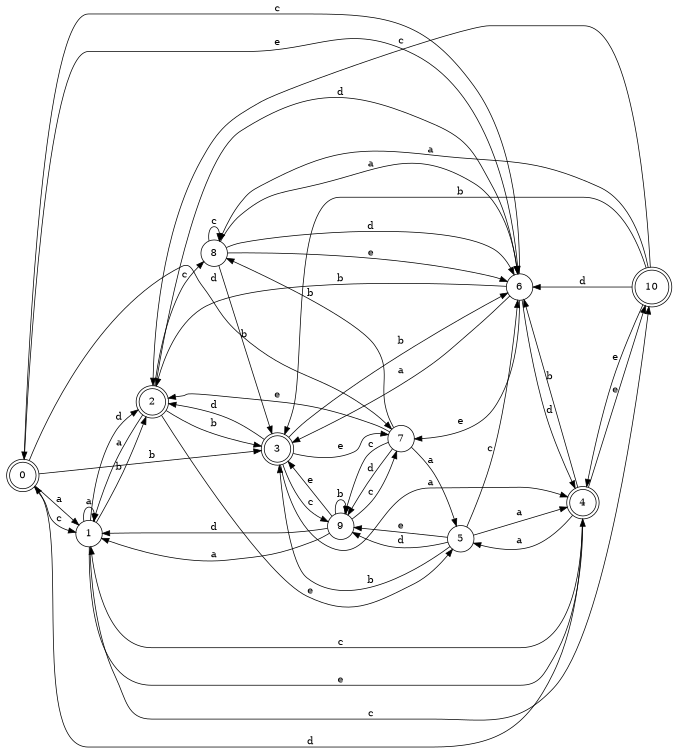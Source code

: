 digraph n9_8 {
__start0 [label="" shape="none"];

rankdir=LR;
size="8,5";

s0 [style="rounded,filled", color="black", fillcolor="white" shape="doublecircle", label="0"];
s1 [style="filled", color="black", fillcolor="white" shape="circle", label="1"];
s2 [style="rounded,filled", color="black", fillcolor="white" shape="doublecircle", label="2"];
s3 [style="rounded,filled", color="black", fillcolor="white" shape="doublecircle", label="3"];
s4 [style="rounded,filled", color="black", fillcolor="white" shape="doublecircle", label="4"];
s5 [style="filled", color="black", fillcolor="white" shape="circle", label="5"];
s6 [style="filled", color="black", fillcolor="white" shape="circle", label="6"];
s7 [style="filled", color="black", fillcolor="white" shape="circle", label="7"];
s8 [style="filled", color="black", fillcolor="white" shape="circle", label="8"];
s9 [style="filled", color="black", fillcolor="white" shape="circle", label="9"];
s10 [style="rounded,filled", color="black", fillcolor="white" shape="doublecircle", label="10"];
s0 -> s1 [label="a"];
s0 -> s3 [label="b"];
s0 -> s1 [label="c"];
s0 -> s7 [label="d"];
s0 -> s6 [label="e"];
s1 -> s1 [label="a"];
s1 -> s2 [label="b"];
s1 -> s10 [label="c"];
s1 -> s2 [label="d"];
s1 -> s4 [label="e"];
s2 -> s1 [label="a"];
s2 -> s3 [label="b"];
s2 -> s8 [label="c"];
s2 -> s6 [label="d"];
s2 -> s5 [label="e"];
s3 -> s4 [label="a"];
s3 -> s6 [label="b"];
s3 -> s9 [label="c"];
s3 -> s2 [label="d"];
s3 -> s7 [label="e"];
s4 -> s5 [label="a"];
s4 -> s6 [label="b"];
s4 -> s1 [label="c"];
s4 -> s0 [label="d"];
s4 -> s10 [label="e"];
s5 -> s4 [label="a"];
s5 -> s3 [label="b"];
s5 -> s6 [label="c"];
s5 -> s9 [label="d"];
s5 -> s9 [label="e"];
s6 -> s3 [label="a"];
s6 -> s2 [label="b"];
s6 -> s0 [label="c"];
s6 -> s4 [label="d"];
s6 -> s7 [label="e"];
s7 -> s5 [label="a"];
s7 -> s8 [label="b"];
s7 -> s9 [label="c"];
s7 -> s9 [label="d"];
s7 -> s2 [label="e"];
s8 -> s6 [label="a"];
s8 -> s3 [label="b"];
s8 -> s8 [label="c"];
s8 -> s6 [label="d"];
s8 -> s6 [label="e"];
s9 -> s1 [label="a"];
s9 -> s9 [label="b"];
s9 -> s7 [label="c"];
s9 -> s1 [label="d"];
s9 -> s3 [label="e"];
s10 -> s8 [label="a"];
s10 -> s3 [label="b"];
s10 -> s2 [label="c"];
s10 -> s6 [label="d"];
s10 -> s4 [label="e"];

}